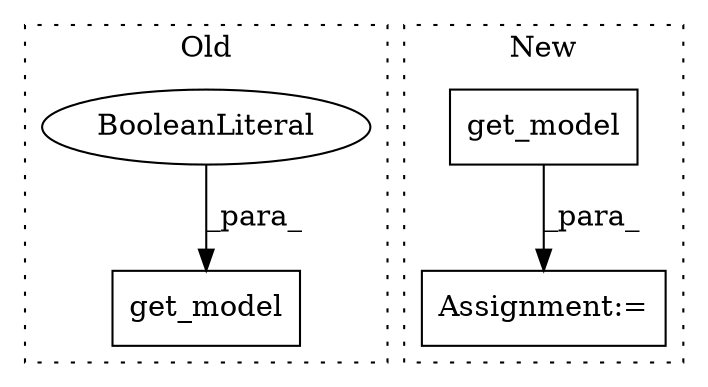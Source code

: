 digraph G {
subgraph cluster0 {
1 [label="get_model" a="32" s="16612,16655" l="10,1" shape="box"];
4 [label="BooleanLiteral" a="9" s="16631" l="4" shape="ellipse"];
label = "Old";
style="dotted";
}
subgraph cluster1 {
2 [label="get_model" a="32" s="16561,16646" l="10,1" shape="box"];
3 [label="Assignment:=" a="7" s="16560" l="1" shape="box"];
label = "New";
style="dotted";
}
2 -> 3 [label="_para_"];
4 -> 1 [label="_para_"];
}